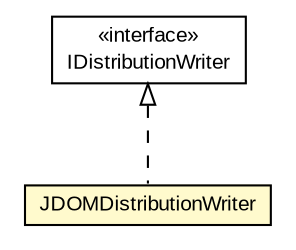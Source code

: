 #!/usr/local/bin/dot
#
# Class diagram 
# Generated by UMLGraph version R5_6-24-gf6e263 (http://www.umlgraph.org/)
#

digraph G {
	edge [fontname="arial",fontsize=10,labelfontname="arial",labelfontsize=10];
	node [fontname="arial",fontsize=10,shape=plaintext];
	nodesep=0.25;
	ranksep=0.5;
	// edu.arizona.biosemantics.semanticmarkup.markupelement.distribution.io.IDistributionWriter
	c91679 [label=<<table title="edu.arizona.biosemantics.semanticmarkup.markupelement.distribution.io.IDistributionWriter" border="0" cellborder="1" cellspacing="0" cellpadding="2" port="p" href="../IDistributionWriter.html">
		<tr><td><table border="0" cellspacing="0" cellpadding="1">
<tr><td align="center" balign="center"> &#171;interface&#187; </td></tr>
<tr><td align="center" balign="center"> IDistributionWriter </td></tr>
		</table></td></tr>
		</table>>, URL="../IDistributionWriter.html", fontname="arial", fontcolor="black", fontsize=10.0];
	// edu.arizona.biosemantics.semanticmarkup.markupelement.distribution.io.lib.JDOMDistributionWriter
	c91681 [label=<<table title="edu.arizona.biosemantics.semanticmarkup.markupelement.distribution.io.lib.JDOMDistributionWriter" border="0" cellborder="1" cellspacing="0" cellpadding="2" port="p" bgcolor="lemonChiffon" href="./JDOMDistributionWriter.html">
		<tr><td><table border="0" cellspacing="0" cellpadding="1">
<tr><td align="center" balign="center"> JDOMDistributionWriter </td></tr>
		</table></td></tr>
		</table>>, URL="./JDOMDistributionWriter.html", fontname="arial", fontcolor="black", fontsize=10.0];
	//edu.arizona.biosemantics.semanticmarkup.markupelement.distribution.io.lib.JDOMDistributionWriter implements edu.arizona.biosemantics.semanticmarkup.markupelement.distribution.io.IDistributionWriter
	c91679:p -> c91681:p [dir=back,arrowtail=empty,style=dashed];
}

